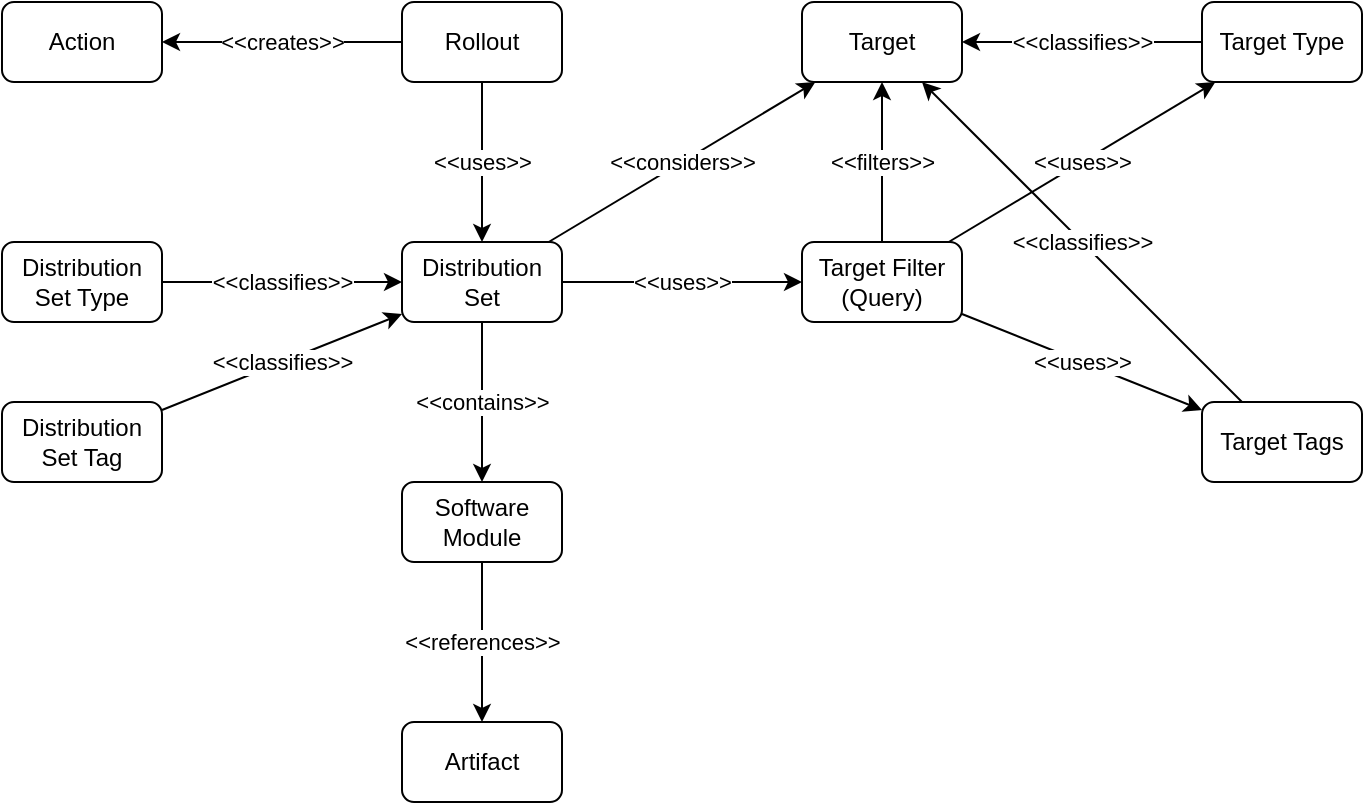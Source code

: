 <mxfile>
    <diagram id="eyUuQZLw1PRravp7j5Nf" name="Page-1">
        <mxGraphModel dx="1403" dy="609" grid="1" gridSize="10" guides="1" tooltips="1" connect="1" arrows="1" fold="1" page="1" pageScale="1" pageWidth="850" pageHeight="1100" math="0" shadow="0">
            <root>
                <mxCell id="0"/>
                <mxCell id="1" parent="0"/>
                <mxCell id="2" value="Rollout" style="rounded=1;whiteSpace=wrap;html=1;" vertex="1" parent="1">
                    <mxGeometry x="80" y="40" width="80" height="40" as="geometry"/>
                </mxCell>
                <mxCell id="3" value="Distribution Set" style="rounded=1;whiteSpace=wrap;html=1;" vertex="1" parent="1">
                    <mxGeometry x="80" y="160" width="80" height="40" as="geometry"/>
                </mxCell>
                <mxCell id="4" value="Software Module" style="rounded=1;whiteSpace=wrap;html=1;" vertex="1" parent="1">
                    <mxGeometry x="80" y="280" width="80" height="40" as="geometry"/>
                </mxCell>
                <mxCell id="5" value="Artifact" style="rounded=1;whiteSpace=wrap;html=1;" vertex="1" parent="1">
                    <mxGeometry x="80" y="400" width="80" height="40" as="geometry"/>
                </mxCell>
                <mxCell id="6" value="Target" style="rounded=1;whiteSpace=wrap;html=1;" vertex="1" parent="1">
                    <mxGeometry x="280" y="40" width="80" height="40" as="geometry"/>
                </mxCell>
                <mxCell id="7" value="Target Filter (Query)" style="rounded=1;whiteSpace=wrap;html=1;" vertex="1" parent="1">
                    <mxGeometry x="280" y="160" width="80" height="40" as="geometry"/>
                </mxCell>
                <mxCell id="8" value="&amp;lt;&amp;lt;considers&amp;gt;&amp;gt;" style="endArrow=classic;html=1;" edge="1" parent="1" source="3" target="6">
                    <mxGeometry width="50" height="50" relative="1" as="geometry">
                        <mxPoint x="230" y="200" as="sourcePoint"/>
                        <mxPoint x="280" y="150" as="targetPoint"/>
                    </mxGeometry>
                </mxCell>
                <mxCell id="9" value="&amp;lt;&amp;lt;uses&amp;gt;&amp;gt;" style="endArrow=classic;html=1;" edge="1" parent="1" source="2" target="3">
                    <mxGeometry width="50" height="50" relative="1" as="geometry">
                        <mxPoint x="290" y="210" as="sourcePoint"/>
                        <mxPoint x="120" y="170" as="targetPoint"/>
                    </mxGeometry>
                </mxCell>
                <mxCell id="10" value="&amp;lt;&amp;lt;filters&amp;gt;&amp;gt;" style="endArrow=classic;html=1;" edge="1" parent="1" source="7" target="6">
                    <mxGeometry width="50" height="50" relative="1" as="geometry">
                        <mxPoint x="280" y="310" as="sourcePoint"/>
                        <mxPoint x="330" y="260" as="targetPoint"/>
                    </mxGeometry>
                </mxCell>
                <mxCell id="11" value="&amp;lt;&amp;lt;uses&amp;gt;&amp;gt;" style="endArrow=classic;html=1;" edge="1" parent="1" source="3" target="7">
                    <mxGeometry width="50" height="50" relative="1" as="geometry">
                        <mxPoint x="180" y="250" as="sourcePoint"/>
                        <mxPoint x="230" y="200" as="targetPoint"/>
                    </mxGeometry>
                </mxCell>
                <mxCell id="12" value="&amp;lt;&amp;lt;references&amp;gt;&amp;gt;" style="endArrow=classic;html=1;" edge="1" parent="1" source="4" target="5">
                    <mxGeometry width="50" height="50" relative="1" as="geometry">
                        <mxPoint x="210" y="380" as="sourcePoint"/>
                        <mxPoint x="260" y="330" as="targetPoint"/>
                    </mxGeometry>
                </mxCell>
                <mxCell id="13" value="&amp;lt;&amp;lt;contains&amp;gt;&amp;gt;" style="endArrow=classic;html=1;" edge="1" parent="1" source="3" target="4">
                    <mxGeometry width="50" height="50" relative="1" as="geometry">
                        <mxPoint x="280" y="350" as="sourcePoint"/>
                        <mxPoint x="330" y="300" as="targetPoint"/>
                    </mxGeometry>
                </mxCell>
                <mxCell id="14" value="Action" style="rounded=1;whiteSpace=wrap;html=1;" vertex="1" parent="1">
                    <mxGeometry x="-120" y="40" width="80" height="40" as="geometry"/>
                </mxCell>
                <mxCell id="15" value="Target Type" style="rounded=1;whiteSpace=wrap;html=1;" vertex="1" parent="1">
                    <mxGeometry x="480" y="40" width="80" height="40" as="geometry"/>
                </mxCell>
                <mxCell id="16" value="&amp;lt;&amp;lt;classifies&amp;gt;&amp;gt;" style="endArrow=classic;html=1;" edge="1" parent="1" source="15" target="6">
                    <mxGeometry width="50" height="50" relative="1" as="geometry">
                        <mxPoint x="440" y="270" as="sourcePoint"/>
                        <mxPoint x="490" y="220" as="targetPoint"/>
                    </mxGeometry>
                </mxCell>
                <mxCell id="17" value="Distribution Set Type" style="rounded=1;whiteSpace=wrap;html=1;" vertex="1" parent="1">
                    <mxGeometry x="-120" y="160" width="80" height="40" as="geometry"/>
                </mxCell>
                <mxCell id="18" value="&amp;lt;&amp;lt;classifies&amp;gt;&amp;gt;" style="endArrow=classic;html=1;" edge="1" parent="1" source="17" target="3">
                    <mxGeometry width="50" height="50" relative="1" as="geometry">
                        <mxPoint x="-40" y="300" as="sourcePoint"/>
                        <mxPoint x="10" y="250" as="targetPoint"/>
                    </mxGeometry>
                </mxCell>
                <mxCell id="19" value="Target Tags" style="rounded=1;whiteSpace=wrap;html=1;" vertex="1" parent="1">
                    <mxGeometry x="480" y="240" width="80" height="40" as="geometry"/>
                </mxCell>
                <mxCell id="20" value="&amp;lt;&amp;lt;uses&amp;gt;&amp;gt;" style="endArrow=classic;html=1;" edge="1" parent="1" source="7" target="15">
                    <mxGeometry width="50" height="50" relative="1" as="geometry">
                        <mxPoint x="360" y="250" as="sourcePoint"/>
                        <mxPoint x="410" y="200" as="targetPoint"/>
                    </mxGeometry>
                </mxCell>
                <mxCell id="21" value="&amp;lt;&amp;lt;uses&amp;gt;&amp;gt;" style="endArrow=classic;html=1;" edge="1" parent="1" source="7" target="19">
                    <mxGeometry width="50" height="50" relative="1" as="geometry">
                        <mxPoint x="350" y="290" as="sourcePoint"/>
                        <mxPoint x="400" y="240" as="targetPoint"/>
                    </mxGeometry>
                </mxCell>
                <mxCell id="22" value="Distribution Set Tag" style="rounded=1;whiteSpace=wrap;html=1;" vertex="1" parent="1">
                    <mxGeometry x="-120" y="240" width="80" height="40" as="geometry"/>
                </mxCell>
                <mxCell id="23" value="&amp;lt;&amp;lt;classifies&amp;gt;&amp;gt;" style="endArrow=classic;html=1;" edge="1" parent="1" source="19" target="6">
                    <mxGeometry width="50" height="50" relative="1" as="geometry">
                        <mxPoint x="500" y="290" as="sourcePoint"/>
                        <mxPoint x="550" y="240" as="targetPoint"/>
                    </mxGeometry>
                </mxCell>
                <mxCell id="24" value="&amp;lt;&amp;lt;classifies&amp;gt;&amp;gt;" style="endArrow=classic;html=1;" edge="1" parent="1" source="22" target="3">
                    <mxGeometry width="50" height="50" relative="1" as="geometry">
                        <mxPoint x="-40" y="370" as="sourcePoint"/>
                        <mxPoint x="10" y="320" as="targetPoint"/>
                    </mxGeometry>
                </mxCell>
                <mxCell id="25" value="&amp;lt;&amp;lt;creates&amp;gt;&amp;gt;" style="endArrow=classic;html=1;" edge="1" parent="1" source="2" target="14">
                    <mxGeometry width="50" height="50" relative="1" as="geometry">
                        <mxPoint y="150" as="sourcePoint"/>
                        <mxPoint x="50" y="100" as="targetPoint"/>
                    </mxGeometry>
                </mxCell>
            </root>
        </mxGraphModel>
    </diagram>
</mxfile>